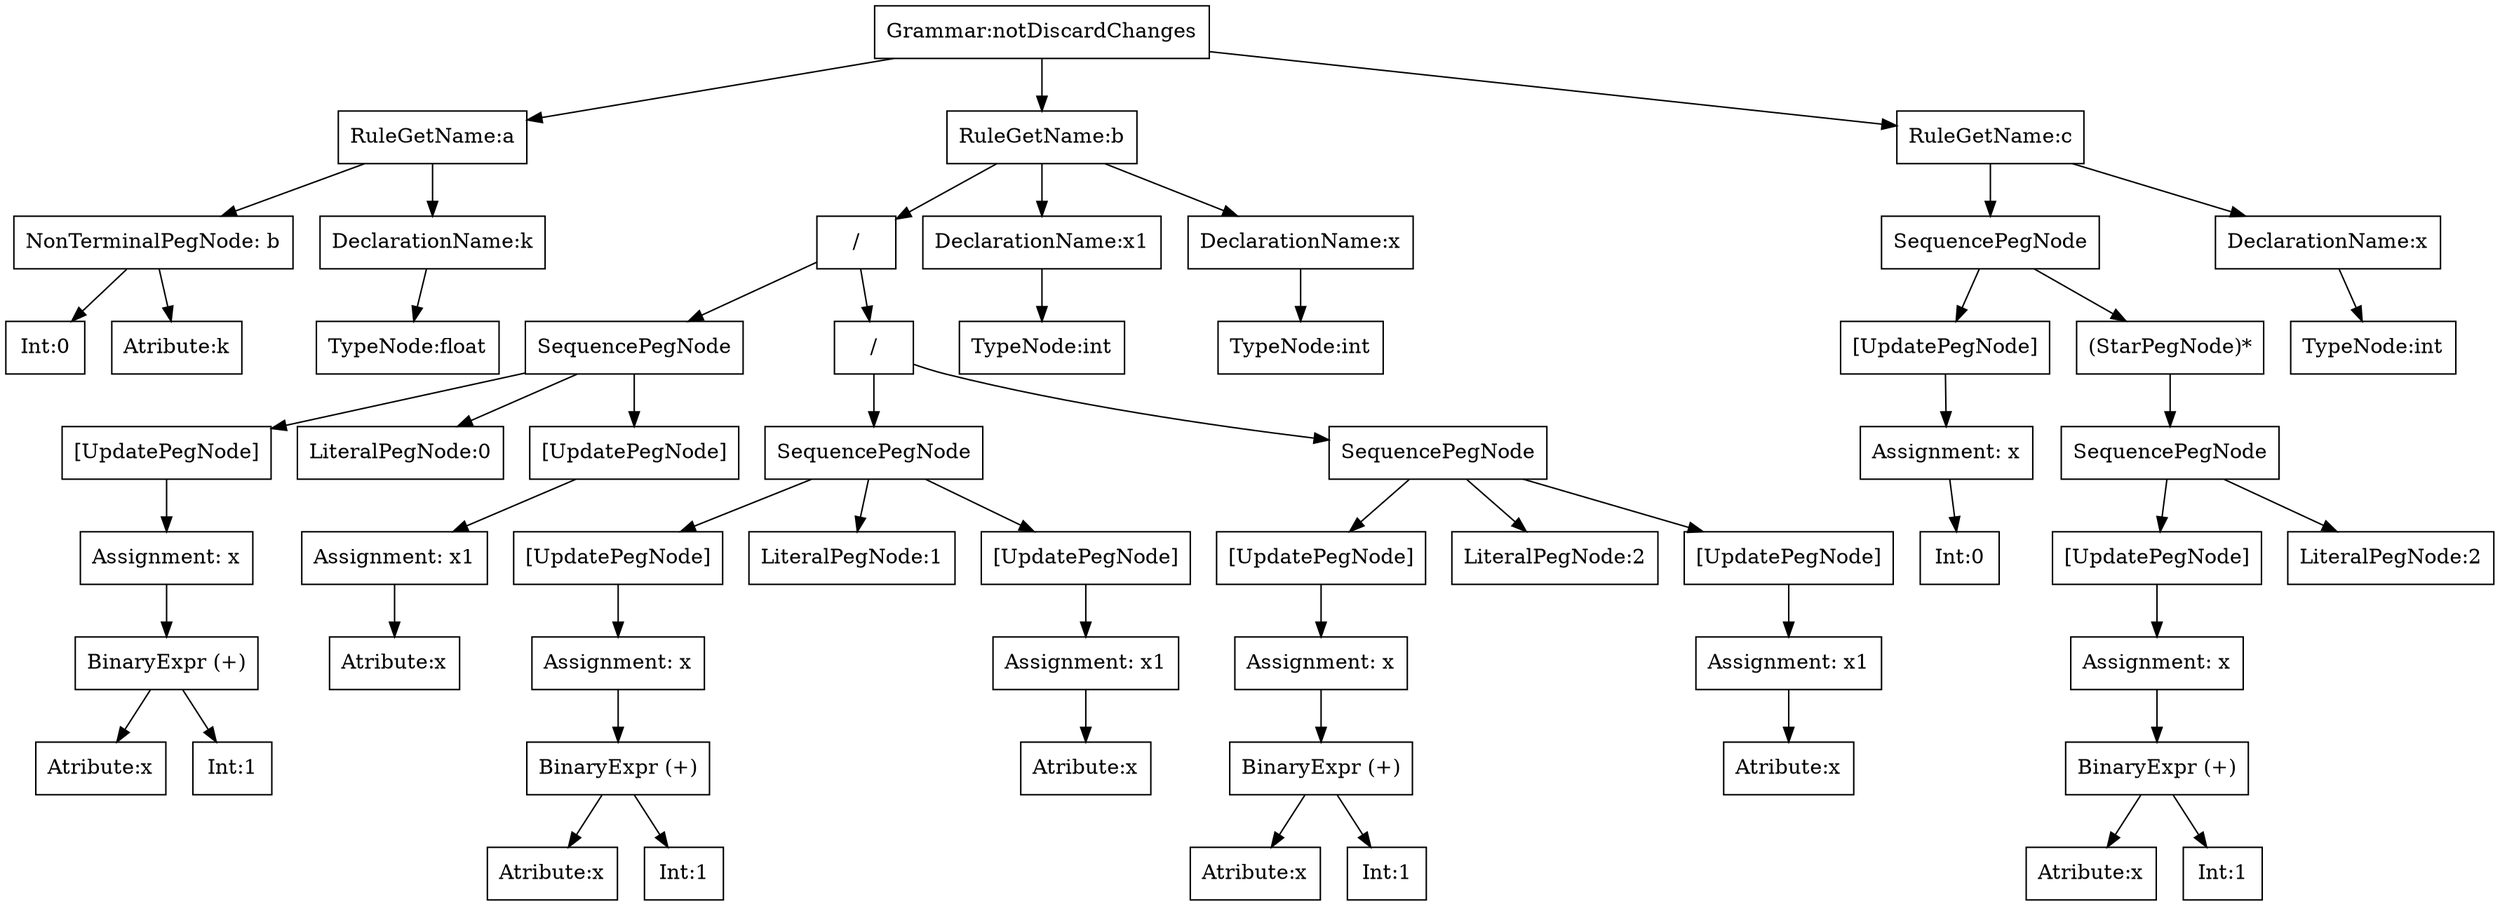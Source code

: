 Digraph G {        no3 [ shape = "box", label="Int:0" ];
        no4 [ shape = "box", label="Atribute:k" ];
        no2 [ shape = "box", label="NonTerminalPegNode: b" ];
        no2 -> no3
        no2 -> no4
        no6 [ shape = "box", label="TypeNode:float" ];
        no5 [ shape = "box", label="DeclarationName:k" ];
        no5 -> no6
        no1 [ shape = "box", label="RuleGetName:a" ];
        no1 -> no2
        no1 -> no5
        no12 [ shape = "box", label="Atribute:x" ];
        no13 [ shape = "box", label="Int:1" ];
        no11 [ shape = "box", label="BinaryExpr (+)" ];
        no11 -> no12
        no11 -> no13
        no10 [ shape = "box", label="Assignment: x" ];
        no10 -> no11
        no9 [ shape = "box", label="[UpdatePegNode]" ];
        no9 -> no10
        no14 [ shape = "box", label="LiteralPegNode:0" ];
        no17 [ shape = "box", label="Atribute:x" ];
        no16 [ shape = "box", label="Assignment: x1" ];
        no16 -> no17
        no15 [ shape = "box", label="[UpdatePegNode]" ];
        no15 -> no16
        no8 [ shape = "box", label="SequencePegNode" ];
        no8 -> no9
        no8 -> no14
        no8 -> no15
        no22 [ shape = "box", label="Atribute:x" ];
        no23 [ shape = "box", label="Int:1" ];
        no21 [ shape = "box", label="BinaryExpr (+)" ];
        no21 -> no22
        no21 -> no23
        no20 [ shape = "box", label="Assignment: x" ];
        no20 -> no21
        no19 [ shape = "box", label="[UpdatePegNode]" ];
        no19 -> no20
        no24 [ shape = "box", label="LiteralPegNode:1" ];
        no27 [ shape = "box", label="Atribute:x" ];
        no26 [ shape = "box", label="Assignment: x1" ];
        no26 -> no27
        no25 [ shape = "box", label="[UpdatePegNode]" ];
        no25 -> no26
        no18 [ shape = "box", label="SequencePegNode" ];
        no18 -> no19
        no18 -> no24
        no18 -> no25
        no32 [ shape = "box", label="Atribute:x" ];
        no33 [ shape = "box", label="Int:1" ];
        no31 [ shape = "box", label="BinaryExpr (+)" ];
        no31 -> no32
        no31 -> no33
        no30 [ shape = "box", label="Assignment: x" ];
        no30 -> no31
        no29 [ shape = "box", label="[UpdatePegNode]" ];
        no29 -> no30
        no34 [ shape = "box", label="LiteralPegNode:2" ];
        no37 [ shape = "box", label="Atribute:x" ];
        no36 [ shape = "box", label="Assignment: x1" ];
        no36 -> no37
        no35 [ shape = "box", label="[UpdatePegNode]" ];
        no35 -> no36
        no28 [ shape = "box", label="SequencePegNode" ];
        no28 -> no29
        no28 -> no34
        no28 -> no35
        no38 [ shape = "box", label="/" ];
        no38 -> no28
        no38 -> no18
        no39 [ shape = "box", label="/" ];
        no39 -> no38
        no39 -> no8
        no41 [ shape = "box", label="TypeNode:int" ];
        no40 [ shape = "box", label="DeclarationName:x1" ];
        no40 -> no41
        no43 [ shape = "box", label="TypeNode:int" ];
        no42 [ shape = "box", label="DeclarationName:x" ];
        no42 -> no43
        no7 [ shape = "box", label="RuleGetName:b" ];
        no7 -> no39
        no7 -> no40
        no7 -> no42
        no48 [ shape = "box", label="Int:0" ];
        no47 [ shape = "box", label="Assignment: x" ];
        no47 -> no48
        no46 [ shape = "box", label="[UpdatePegNode]" ];
        no46 -> no47
        no54 [ shape = "box", label="Atribute:x" ];
        no55 [ shape = "box", label="Int:1" ];
        no53 [ shape = "box", label="BinaryExpr (+)" ];
        no53 -> no54
        no53 -> no55
        no52 [ shape = "box", label="Assignment: x" ];
        no52 -> no53
        no51 [ shape = "box", label="[UpdatePegNode]" ];
        no51 -> no52
        no56 [ shape = "box", label="LiteralPegNode:2" ];
        no50 [ shape = "box", label="SequencePegNode" ];
        no50 -> no51
        no50 -> no56
        no49 [ shape = "box", label="(StarPegNode)*" ];
        no49 -> no50
        no45 [ shape = "box", label="SequencePegNode" ];
        no45 -> no46
        no45 -> no49
        no58 [ shape = "box", label="TypeNode:int" ];
        no57 [ shape = "box", label="DeclarationName:x" ];
        no57 -> no58
        no44 [ shape = "box", label="RuleGetName:c" ];
        no44 -> no45
        no44 -> no57
        no0 [ shape = "box", label="Grammar:notDiscardChanges" ];
        no0 -> no1
        no0 -> no7
        no0 -> no44
}